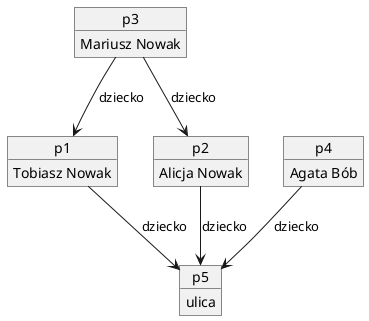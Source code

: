 @startuml
object p1{
Tobiasz Nowak
}
object p2{
Alicja Nowak
}
object p3{
Mariusz Nowak
}
object p4{
Agata Bób
}
object p5{
ulica
}
p1 --> p5 : dziecko
p2 --> p5 : dziecko
p3 --> p2 : dziecko
p3 --> p1 : dziecko
p4 --> p5 : dziecko
@enduml